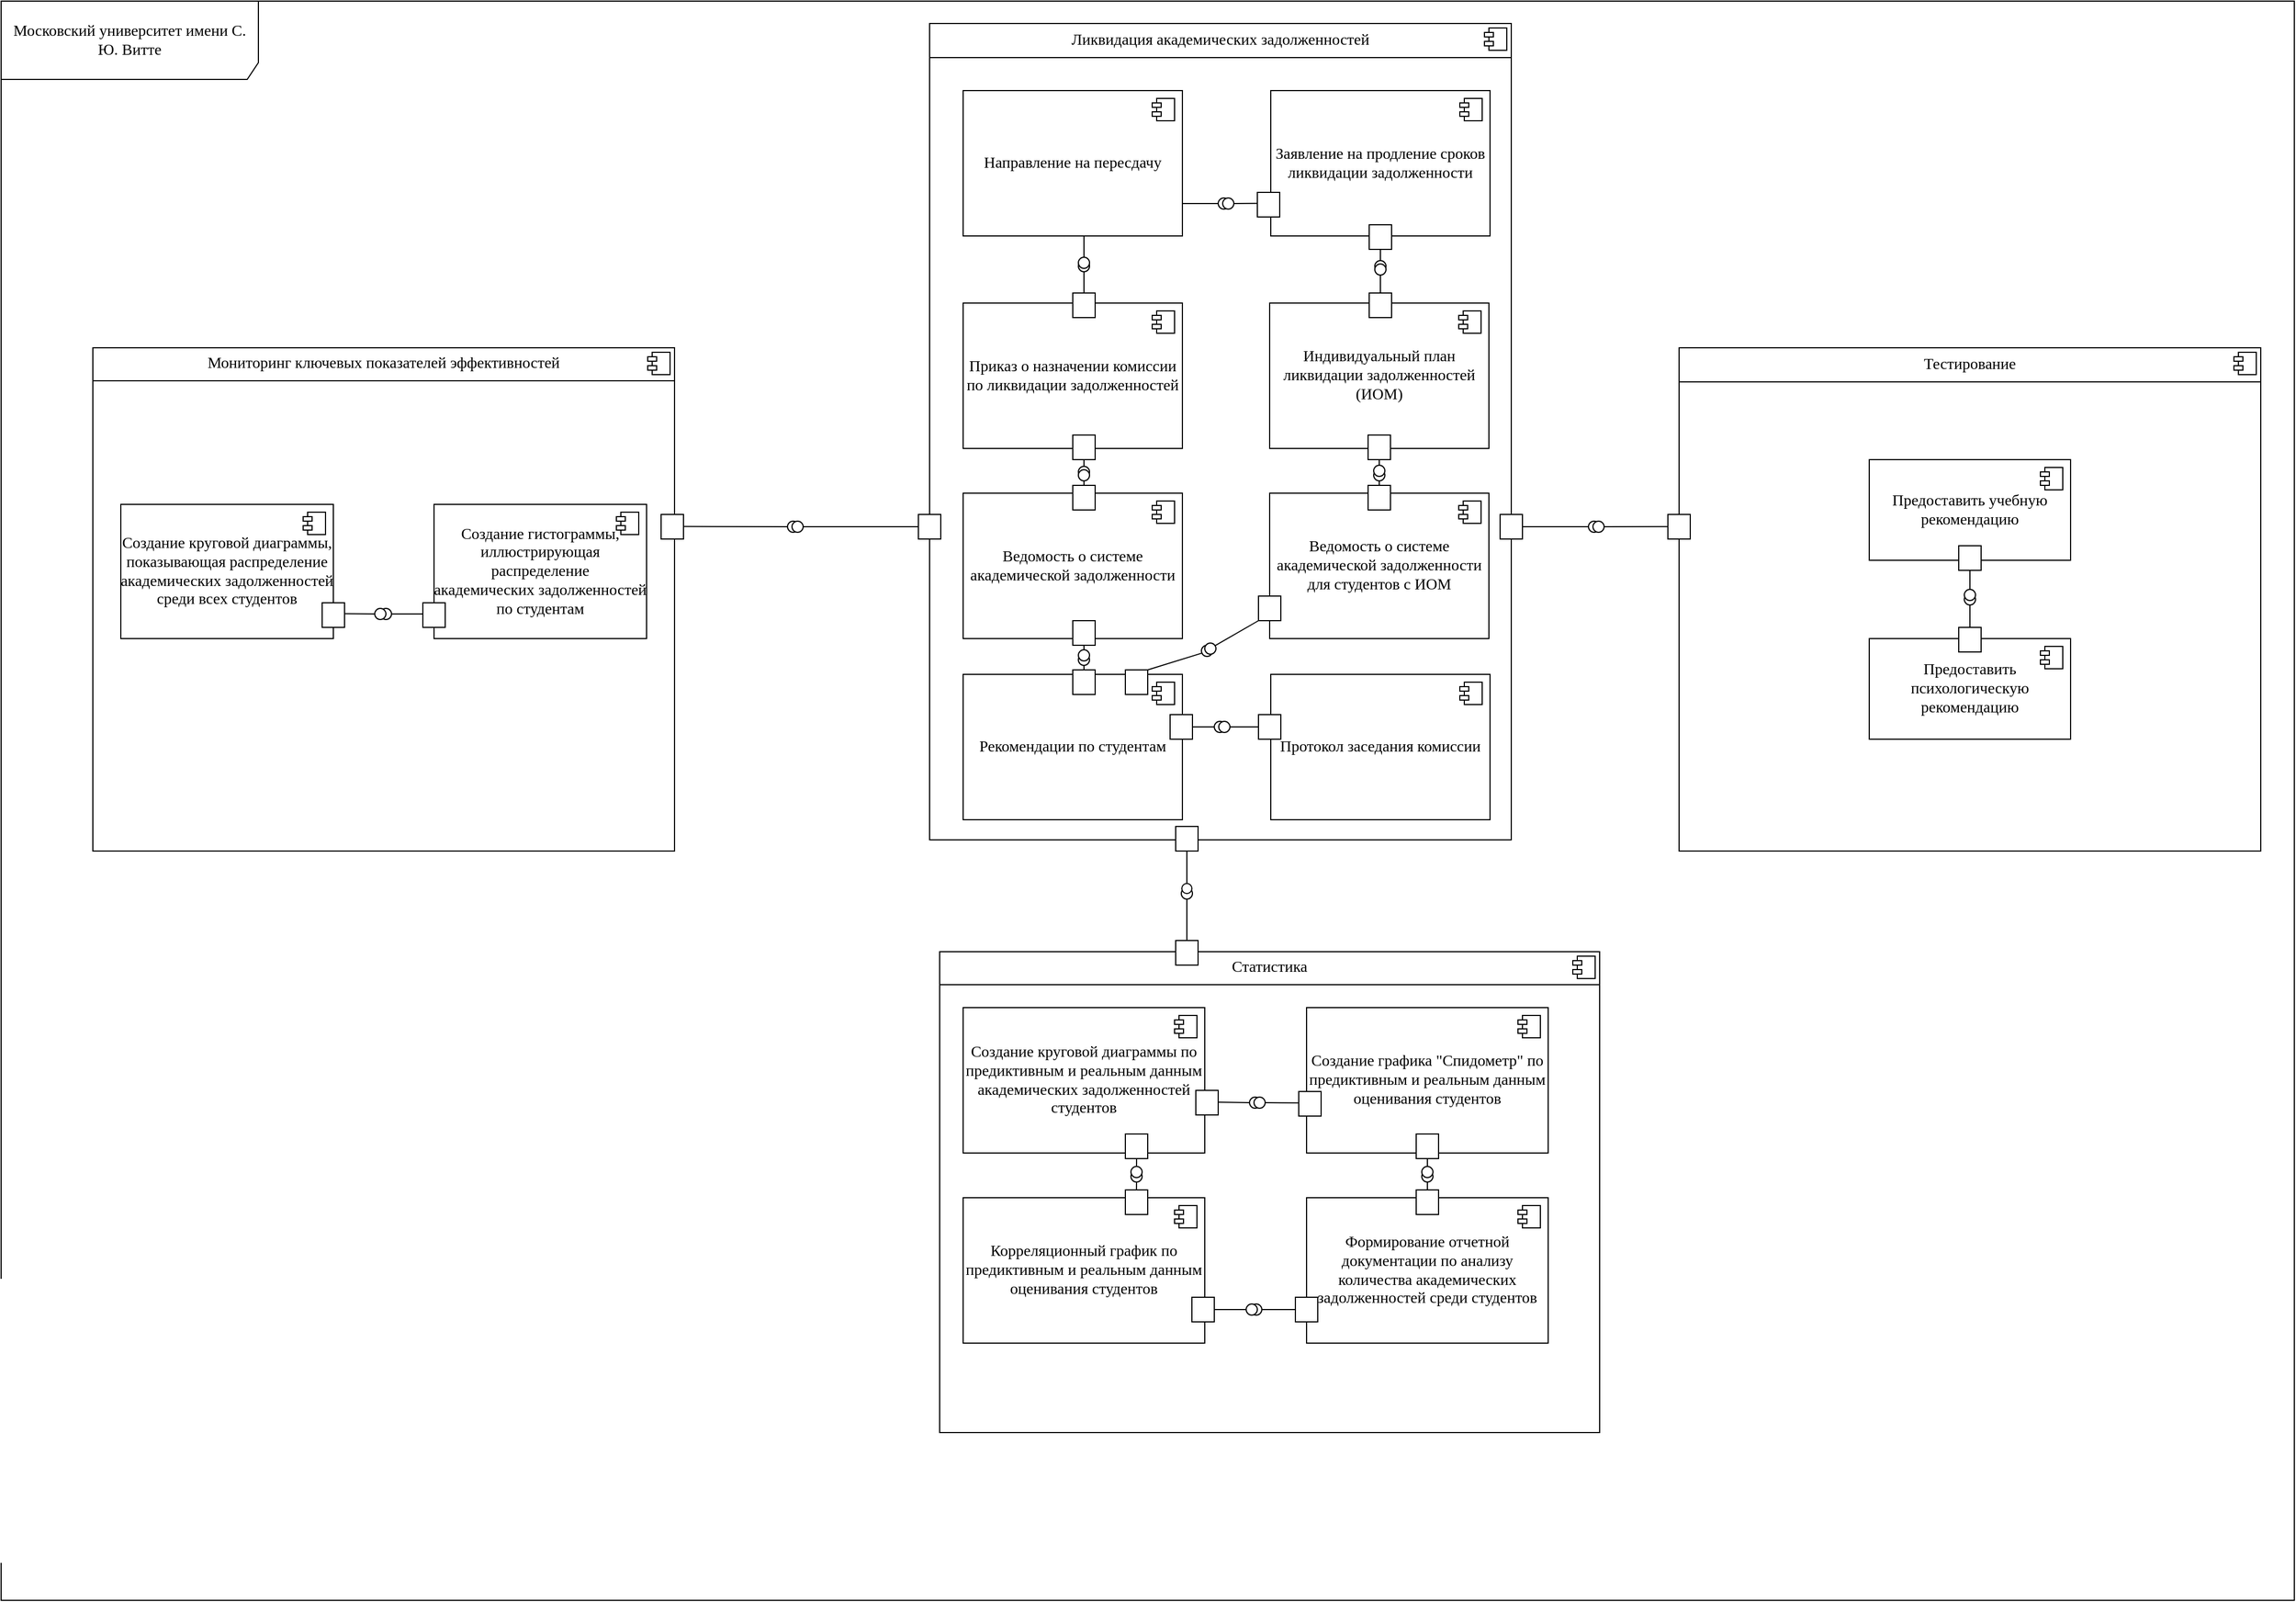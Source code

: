 <mxfile version="27.0.3">
  <diagram name="Страница — 1" id="tuDW8CyXOWbxXbq1CpbA">
    <mxGraphModel dx="2339" dy="2001" grid="1" gridSize="10" guides="1" tooltips="1" connect="1" arrows="1" fold="1" page="1" pageScale="1" pageWidth="827" pageHeight="1169" math="0" shadow="0">
      <root>
        <mxCell id="0" />
        <mxCell id="1" parent="0" />
        <mxCell id="GqfjoaPEXX9DiEDyRWb6-24" value="Московский университет имени С. Ю. Витте" style="shape=umlFrame;whiteSpace=wrap;html=1;pointerEvents=0;width=230;height=70;fontFamily=Times New Roman;fontSize=14;" parent="1" vertex="1">
          <mxGeometry x="-700" y="-350" width="2050" height="1430" as="geometry" />
        </mxCell>
        <mxCell id="eFST4AZn0hhs2lqFVO2i-1" value="&lt;p style=&quot;margin:0px;margin-top:6px;text-align:center;&quot;&gt;&lt;span style=&quot;font-family: &amp;quot;Times New Roman&amp;quot;; font-size: 14px;&quot;&gt;Мониторинг ключевых показателей эффективностей&lt;/span&gt;&lt;/p&gt;&lt;hr size=&quot;1&quot; style=&quot;border-style:solid;&quot;&gt;&lt;p style=&quot;margin:0px;margin-left:8px;&quot;&gt;&lt;br&gt;&lt;/p&gt;" style="align=left;overflow=fill;html=1;dropTarget=0;whiteSpace=wrap;" parent="1" vertex="1">
          <mxGeometry x="-618" y="-40" width="520" height="450" as="geometry" />
        </mxCell>
        <mxCell id="eFST4AZn0hhs2lqFVO2i-2" value="" style="shape=component;jettyWidth=8;jettyHeight=4;" parent="eFST4AZn0hhs2lqFVO2i-1" vertex="1">
          <mxGeometry x="1" width="20" height="20" relative="1" as="geometry">
            <mxPoint x="-24" y="4" as="offset" />
          </mxGeometry>
        </mxCell>
        <mxCell id="eFST4AZn0hhs2lqFVO2i-3" value="Создание круговой диаграммы, показывающая распределение академических&amp;nbsp;задолженностей среди всех студентов" style="html=1;dropTarget=0;whiteSpace=wrap;fontFamily=Times New Roman;fontSize=14;" parent="1" vertex="1">
          <mxGeometry x="-593" y="100" width="190" height="120" as="geometry" />
        </mxCell>
        <mxCell id="eFST4AZn0hhs2lqFVO2i-4" value="" style="shape=module;jettyWidth=8;jettyHeight=4;fontFamily=Times New Roman;fontSize=14;" parent="eFST4AZn0hhs2lqFVO2i-3" vertex="1">
          <mxGeometry x="1" width="20" height="20" relative="1" as="geometry">
            <mxPoint x="-27" y="7" as="offset" />
          </mxGeometry>
        </mxCell>
        <mxCell id="eFST4AZn0hhs2lqFVO2i-5" value="&lt;p style=&quot;margin:0px;margin-top:6px;text-align:center;&quot;&gt;&lt;span style=&quot;background-color: transparent;&quot;&gt;&lt;font face=&quot;Times New Roman&quot;&gt;&lt;span style=&quot;font-size: 14px;&quot;&gt;Статистика&lt;/span&gt;&lt;/font&gt;&lt;/span&gt;&lt;/p&gt;&lt;hr size=&quot;1&quot; style=&quot;border-style:solid;&quot;&gt;&lt;p style=&quot;margin:0px;margin-left:8px;&quot;&gt;&lt;br&gt;&lt;/p&gt;" style="align=left;overflow=fill;html=1;dropTarget=0;whiteSpace=wrap;" parent="1" vertex="1">
          <mxGeometry x="139" y="500" width="590" height="430" as="geometry" />
        </mxCell>
        <mxCell id="eFST4AZn0hhs2lqFVO2i-6" value="" style="shape=component;jettyWidth=8;jettyHeight=4;" parent="eFST4AZn0hhs2lqFVO2i-5" vertex="1">
          <mxGeometry x="1" width="20" height="20" relative="1" as="geometry">
            <mxPoint x="-24" y="4" as="offset" />
          </mxGeometry>
        </mxCell>
        <mxCell id="eFST4AZn0hhs2lqFVO2i-7" value="&lt;p style=&quot;margin:0px;margin-top:6px;text-align:center;&quot;&gt;&lt;span style=&quot;background-color: transparent; text-align: left; font-size: 14px;&quot;&gt;&lt;font face=&quot;Times New Roman&quot;&gt;Тестирование&lt;/font&gt;&lt;/span&gt;&lt;/p&gt;&lt;hr size=&quot;1&quot; style=&quot;border-style:solid;&quot;&gt;&lt;p style=&quot;margin:0px;margin-left:8px;&quot;&gt;&lt;br&gt;&lt;/p&gt;" style="align=left;overflow=fill;html=1;dropTarget=0;whiteSpace=wrap;" parent="1" vertex="1">
          <mxGeometry x="800" y="-40" width="520" height="450" as="geometry" />
        </mxCell>
        <mxCell id="eFST4AZn0hhs2lqFVO2i-8" value="" style="shape=component;jettyWidth=8;jettyHeight=4;" parent="eFST4AZn0hhs2lqFVO2i-7" vertex="1">
          <mxGeometry x="1" width="20" height="20" relative="1" as="geometry">
            <mxPoint x="-24" y="4" as="offset" />
          </mxGeometry>
        </mxCell>
        <mxCell id="eFST4AZn0hhs2lqFVO2i-9" value="Создание круговой диаграммы по предиктивным и реальным данным академических задолженностей студентов" style="html=1;dropTarget=0;whiteSpace=wrap;fontFamily=Times New Roman;fontSize=14;" parent="1" vertex="1">
          <mxGeometry x="160" y="550" width="216" height="130" as="geometry" />
        </mxCell>
        <mxCell id="eFST4AZn0hhs2lqFVO2i-10" value="" style="shape=module;jettyWidth=8;jettyHeight=4;fontFamily=Times New Roman;fontSize=14;" parent="eFST4AZn0hhs2lqFVO2i-9" vertex="1">
          <mxGeometry x="1" width="20" height="20" relative="1" as="geometry">
            <mxPoint x="-27" y="7" as="offset" />
          </mxGeometry>
        </mxCell>
        <mxCell id="eFST4AZn0hhs2lqFVO2i-11" value="Создание графика &quot;Спидометр&quot; по предиктивным и реальным данным оценивания студентов" style="html=1;dropTarget=0;whiteSpace=wrap;fontFamily=Times New Roman;fontSize=14;" parent="1" vertex="1">
          <mxGeometry x="467" y="550" width="216" height="130" as="geometry" />
        </mxCell>
        <mxCell id="eFST4AZn0hhs2lqFVO2i-12" value="" style="shape=module;jettyWidth=8;jettyHeight=4;fontFamily=Times New Roman;fontSize=14;" parent="eFST4AZn0hhs2lqFVO2i-11" vertex="1">
          <mxGeometry x="1" width="20" height="20" relative="1" as="geometry">
            <mxPoint x="-27" y="7" as="offset" />
          </mxGeometry>
        </mxCell>
        <mxCell id="eFST4AZn0hhs2lqFVO2i-13" value="Корреляционный график по предиктивным и реальным данным оценивания студентов" style="html=1;dropTarget=0;whiteSpace=wrap;fontFamily=Times New Roman;fontSize=14;" parent="1" vertex="1">
          <mxGeometry x="160" y="720" width="216" height="130" as="geometry" />
        </mxCell>
        <mxCell id="eFST4AZn0hhs2lqFVO2i-14" value="" style="shape=module;jettyWidth=8;jettyHeight=4;fontFamily=Times New Roman;fontSize=14;" parent="eFST4AZn0hhs2lqFVO2i-13" vertex="1">
          <mxGeometry x="1" width="20" height="20" relative="1" as="geometry">
            <mxPoint x="-27" y="7" as="offset" />
          </mxGeometry>
        </mxCell>
        <mxCell id="eFST4AZn0hhs2lqFVO2i-15" value="Формирование отчетной документации по анализу количества академических задолженностей среди студентов" style="html=1;dropTarget=0;whiteSpace=wrap;fontFamily=Times New Roman;fontSize=14;" parent="1" vertex="1">
          <mxGeometry x="467" y="720" width="216" height="130" as="geometry" />
        </mxCell>
        <mxCell id="eFST4AZn0hhs2lqFVO2i-16" value="" style="shape=module;jettyWidth=8;jettyHeight=4;fontFamily=Times New Roman;fontSize=14;" parent="eFST4AZn0hhs2lqFVO2i-15" vertex="1">
          <mxGeometry x="1" width="20" height="20" relative="1" as="geometry">
            <mxPoint x="-27" y="7" as="offset" />
          </mxGeometry>
        </mxCell>
        <mxCell id="eFST4AZn0hhs2lqFVO2i-25" value="" style="endArrow=none;html=1;rounded=0;entryX=0;entryY=0.5;entryDx=0;entryDy=0;exitX=1;exitY=0.5;exitDx=0;exitDy=0;" parent="1" source="3ke8UDndpjx4X5iE5hRl-86" target="qDimAyg0jFaIY0I--tQH-64" edge="1">
          <mxGeometry width="50" height="50" relative="1" as="geometry">
            <mxPoint x="263" y="860" as="sourcePoint" />
            <mxPoint x="291" y="881" as="targetPoint" />
          </mxGeometry>
        </mxCell>
        <mxCell id="eFST4AZn0hhs2lqFVO2i-24" value="" style="ellipse;whiteSpace=wrap;html=1;aspect=fixed;" parent="1" vertex="1">
          <mxGeometry x="417" y="815" width="10" height="10" as="geometry" />
        </mxCell>
        <mxCell id="eFST4AZn0hhs2lqFVO2i-29" value="" style="endArrow=none;html=1;rounded=0;entryX=0.717;entryY=0;entryDx=0;entryDy=0;exitX=0.5;exitY=1;exitDx=0;exitDy=0;entryPerimeter=0;" parent="1" source="eFST4AZn0hhs2lqFVO2i-30" target="eFST4AZn0hhs2lqFVO2i-13" edge="1">
          <mxGeometry width="50" height="50" relative="1" as="geometry">
            <mxPoint x="273" y="870" as="sourcePoint" />
            <mxPoint x="273" y="715" as="targetPoint" />
          </mxGeometry>
        </mxCell>
        <mxCell id="eFST4AZn0hhs2lqFVO2i-31" value="" style="endArrow=none;html=1;rounded=0;entryX=1;entryY=0.25;entryDx=0;entryDy=0;exitX=0.5;exitY=1;exitDx=0;exitDy=0;" parent="1" source="eFST4AZn0hhs2lqFVO2i-32" target="eFST4AZn0hhs2lqFVO2i-30" edge="1">
          <mxGeometry width="50" height="50" relative="1" as="geometry">
            <mxPoint x="340" y="690" as="sourcePoint" />
            <mxPoint x="273" y="715" as="targetPoint" />
          </mxGeometry>
        </mxCell>
        <mxCell id="eFST4AZn0hhs2lqFVO2i-30" value="" style="ellipse;whiteSpace=wrap;html=1;aspect=fixed;" parent="1" vertex="1">
          <mxGeometry x="310" y="696" width="10" height="10" as="geometry" />
        </mxCell>
        <mxCell id="eFST4AZn0hhs2lqFVO2i-33" value="" style="endArrow=none;html=1;rounded=0;entryX=0.5;entryY=0;entryDx=0;entryDy=0;exitX=0.718;exitY=1.002;exitDx=0;exitDy=0;exitPerimeter=0;" parent="1" source="eFST4AZn0hhs2lqFVO2i-9" target="eFST4AZn0hhs2lqFVO2i-32" edge="1">
          <mxGeometry width="50" height="50" relative="1" as="geometry">
            <mxPoint x="340" y="690" as="sourcePoint" />
            <mxPoint x="304" y="703" as="targetPoint" />
          </mxGeometry>
        </mxCell>
        <mxCell id="eFST4AZn0hhs2lqFVO2i-32" value="" style="ellipse;whiteSpace=wrap;html=1;aspect=fixed;" parent="1" vertex="1">
          <mxGeometry x="310" y="692" width="10" height="10" as="geometry" />
        </mxCell>
        <mxCell id="eFST4AZn0hhs2lqFVO2i-36" value="" style="endArrow=none;html=1;rounded=0;entryX=0;entryY=0.656;entryDx=0;entryDy=0;exitX=1;exitY=0.5;exitDx=0;exitDy=0;entryPerimeter=0;" parent="1" source="eFST4AZn0hhs2lqFVO2i-39" target="eFST4AZn0hhs2lqFVO2i-11" edge="1">
          <mxGeometry width="50" height="50" relative="1" as="geometry">
            <mxPoint x="350" y="700" as="sourcePoint" />
            <mxPoint x="460.0" y="660" as="targetPoint" />
          </mxGeometry>
        </mxCell>
        <mxCell id="eFST4AZn0hhs2lqFVO2i-38" value="" style="endArrow=none;html=1;rounded=0;entryX=0;entryY=0.5;entryDx=0;entryDy=0;exitX=1;exitY=0.649;exitDx=0;exitDy=0;exitPerimeter=0;" parent="1" source="eFST4AZn0hhs2lqFVO2i-9" target="eFST4AZn0hhs2lqFVO2i-37" edge="1">
          <mxGeometry width="50" height="50" relative="1" as="geometry">
            <mxPoint x="380.0" y="635" as="sourcePoint" />
            <mxPoint x="460" y="660" as="targetPoint" />
          </mxGeometry>
        </mxCell>
        <mxCell id="eFST4AZn0hhs2lqFVO2i-37" value="" style="ellipse;whiteSpace=wrap;html=1;aspect=fixed;" parent="1" vertex="1">
          <mxGeometry x="416" y="630" width="10" height="10" as="geometry" />
        </mxCell>
        <mxCell id="eFST4AZn0hhs2lqFVO2i-40" value="" style="endArrow=none;html=1;rounded=0;entryX=0;entryY=0.5;entryDx=0;entryDy=0;exitX=1;exitY=0.25;exitDx=0;exitDy=0;" parent="1" source="eFST4AZn0hhs2lqFVO2i-37" target="eFST4AZn0hhs2lqFVO2i-39" edge="1">
          <mxGeometry width="50" height="50" relative="1" as="geometry">
            <mxPoint x="413" y="643" as="sourcePoint" />
            <mxPoint x="460" y="660" as="targetPoint" />
          </mxGeometry>
        </mxCell>
        <mxCell id="eFST4AZn0hhs2lqFVO2i-39" value="" style="ellipse;whiteSpace=wrap;html=1;aspect=fixed;" parent="1" vertex="1">
          <mxGeometry x="420" y="630" width="10" height="10" as="geometry" />
        </mxCell>
        <mxCell id="eFST4AZn0hhs2lqFVO2i-43" value="" style="endArrow=none;html=1;rounded=0;entryX=0.5;entryY=0;entryDx=0;entryDy=0;exitX=0.5;exitY=1;exitDx=0;exitDy=0;" parent="1" source="eFST4AZn0hhs2lqFVO2i-44" target="eFST4AZn0hhs2lqFVO2i-15" edge="1">
          <mxGeometry width="50" height="50" relative="1" as="geometry">
            <mxPoint x="427" y="653" as="sourcePoint" />
            <mxPoint x="515" y="710" as="targetPoint" />
          </mxGeometry>
        </mxCell>
        <mxCell id="eFST4AZn0hhs2lqFVO2i-45" value="" style="endArrow=none;html=1;rounded=0;entryX=0.75;entryY=0;entryDx=0;entryDy=0;exitX=0.5;exitY=1;exitDx=0;exitDy=0;" parent="1" source="eFST4AZn0hhs2lqFVO2i-46" target="eFST4AZn0hhs2lqFVO2i-44" edge="1">
          <mxGeometry width="50" height="50" relative="1" as="geometry">
            <mxPoint x="580" y="690" as="sourcePoint" />
            <mxPoint x="515" y="710" as="targetPoint" />
          </mxGeometry>
        </mxCell>
        <mxCell id="eFST4AZn0hhs2lqFVO2i-44" value="" style="ellipse;whiteSpace=wrap;html=1;aspect=fixed;" parent="1" vertex="1">
          <mxGeometry x="570" y="696" width="10" height="10" as="geometry" />
        </mxCell>
        <mxCell id="eFST4AZn0hhs2lqFVO2i-47" value="" style="endArrow=none;html=1;rounded=0;entryX=0.5;entryY=0;entryDx=0;entryDy=0;exitX=0.5;exitY=1;exitDx=0;exitDy=0;" parent="1" source="eFST4AZn0hhs2lqFVO2i-11" target="eFST4AZn0hhs2lqFVO2i-46" edge="1">
          <mxGeometry width="50" height="50" relative="1" as="geometry">
            <mxPoint x="580" y="690" as="sourcePoint" />
            <mxPoint x="533" y="701" as="targetPoint" />
          </mxGeometry>
        </mxCell>
        <mxCell id="eFST4AZn0hhs2lqFVO2i-46" value="" style="ellipse;whiteSpace=wrap;html=1;aspect=fixed;" parent="1" vertex="1">
          <mxGeometry x="570" y="692" width="10" height="10" as="geometry" />
        </mxCell>
        <mxCell id="eFST4AZn0hhs2lqFVO2i-63" value="Предоставить учебную рекомендацию" style="html=1;dropTarget=0;whiteSpace=wrap;fontFamily=Times New Roman;fontSize=14;" parent="1" vertex="1">
          <mxGeometry x="970" y="60" width="180" height="90" as="geometry" />
        </mxCell>
        <mxCell id="eFST4AZn0hhs2lqFVO2i-64" value="" style="shape=module;jettyWidth=8;jettyHeight=4;fontFamily=Times New Roman;fontSize=14;" parent="eFST4AZn0hhs2lqFVO2i-63" vertex="1">
          <mxGeometry x="1" width="20" height="20" relative="1" as="geometry">
            <mxPoint x="-27" y="7" as="offset" />
          </mxGeometry>
        </mxCell>
        <mxCell id="eFST4AZn0hhs2lqFVO2i-65" value="Предоставить психологическую рекомендацию" style="html=1;dropTarget=0;whiteSpace=wrap;fontFamily=Times New Roman;fontSize=14;" parent="1" vertex="1">
          <mxGeometry x="970" y="220" width="180" height="90" as="geometry" />
        </mxCell>
        <mxCell id="eFST4AZn0hhs2lqFVO2i-66" value="" style="shape=module;jettyWidth=8;jettyHeight=4;fontFamily=Times New Roman;fontSize=14;" parent="eFST4AZn0hhs2lqFVO2i-65" vertex="1">
          <mxGeometry x="1" width="20" height="20" relative="1" as="geometry">
            <mxPoint x="-27" y="7" as="offset" />
          </mxGeometry>
        </mxCell>
        <mxCell id="eFST4AZn0hhs2lqFVO2i-75" value="" style="endArrow=none;html=1;rounded=0;exitX=0.5;exitY=0;exitDx=0;exitDy=0;entryX=0.5;entryY=1;entryDx=0;entryDy=0;" parent="1" source="eFST4AZn0hhs2lqFVO2i-78" target="eFST4AZn0hhs2lqFVO2i-63" edge="1">
          <mxGeometry width="50" height="50" relative="1" as="geometry">
            <mxPoint x="918" y="579" as="sourcePoint" />
            <mxPoint x="1060" y="160" as="targetPoint" />
          </mxGeometry>
        </mxCell>
        <mxCell id="eFST4AZn0hhs2lqFVO2i-77" value="" style="endArrow=none;html=1;rounded=0;exitX=0.5;exitY=0;exitDx=0;exitDy=0;entryX=0.5;entryY=1;entryDx=0;entryDy=0;" parent="1" source="eFST4AZn0hhs2lqFVO2i-65" target="eFST4AZn0hhs2lqFVO2i-76" edge="1">
          <mxGeometry width="50" height="50" relative="1" as="geometry">
            <mxPoint x="1060" y="210" as="sourcePoint" />
            <mxPoint x="1060" y="160" as="targetPoint" />
          </mxGeometry>
        </mxCell>
        <mxCell id="eFST4AZn0hhs2lqFVO2i-76" value="" style="ellipse;whiteSpace=wrap;html=1;aspect=fixed;" parent="1" vertex="1">
          <mxGeometry x="1055" y="180" width="10" height="10" as="geometry" />
        </mxCell>
        <mxCell id="eFST4AZn0hhs2lqFVO2i-79" value="" style="endArrow=none;html=1;rounded=0;exitX=0.5;exitY=0;exitDx=0;exitDy=0;entryX=0.5;entryY=1;entryDx=0;entryDy=0;" parent="1" source="eFST4AZn0hhs2lqFVO2i-76" target="eFST4AZn0hhs2lqFVO2i-78" edge="1">
          <mxGeometry width="50" height="50" relative="1" as="geometry">
            <mxPoint x="1060" y="180" as="sourcePoint" />
            <mxPoint x="1060" y="160" as="targetPoint" />
          </mxGeometry>
        </mxCell>
        <mxCell id="eFST4AZn0hhs2lqFVO2i-78" value="" style="ellipse;whiteSpace=wrap;html=1;aspect=fixed;" parent="1" vertex="1">
          <mxGeometry x="1055" y="176" width="10" height="10" as="geometry" />
        </mxCell>
        <mxCell id="eFST4AZn0hhs2lqFVO2i-90" value="Создание гистограммы, иллюстрирующая распределение академических&amp;nbsp;задолженностей по студентам" style="html=1;dropTarget=0;whiteSpace=wrap;fontFamily=Times New Roman;fontSize=14;" parent="1" vertex="1">
          <mxGeometry x="-313" y="100" width="190" height="120" as="geometry" />
        </mxCell>
        <mxCell id="eFST4AZn0hhs2lqFVO2i-91" value="" style="shape=module;jettyWidth=8;jettyHeight=4;fontFamily=Times New Roman;fontSize=14;" parent="eFST4AZn0hhs2lqFVO2i-90" vertex="1">
          <mxGeometry x="1" width="20" height="20" relative="1" as="geometry">
            <mxPoint x="-27" y="7" as="offset" />
          </mxGeometry>
        </mxCell>
        <mxCell id="eFST4AZn0hhs2lqFVO2i-102" value="" style="endArrow=none;html=1;rounded=0;entryX=-0.009;entryY=0.456;entryDx=0;entryDy=0;exitX=1;exitY=0.5;exitDx=0;exitDy=0;entryPerimeter=0;" parent="1" source="eFST4AZn0hhs2lqFVO2i-114" target="3ke8UDndpjx4X5iE5hRl-100" edge="1">
          <mxGeometry width="50" height="50" relative="1" as="geometry">
            <mxPoint x="-259" y="210" as="sourcePoint" />
            <mxPoint x="-314" y="85" as="targetPoint" />
          </mxGeometry>
        </mxCell>
        <mxCell id="eFST4AZn0hhs2lqFVO2i-113" value="" style="endArrow=none;html=1;rounded=0;entryX=0;entryY=0.5;entryDx=0;entryDy=0;entryPerimeter=0;exitX=1;exitY=0.5;exitDx=0;exitDy=0;" parent="1" source="eFST4AZn0hhs2lqFVO2i-114" target="eFST4AZn0hhs2lqFVO2i-112" edge="1">
          <mxGeometry width="50" height="50" relative="1" as="geometry">
            <mxPoint x="-200" y="115" as="sourcePoint" />
            <mxPoint x="-150" y="150" as="targetPoint" />
          </mxGeometry>
        </mxCell>
        <mxCell id="eFST4AZn0hhs2lqFVO2i-115" value="" style="endArrow=none;html=1;rounded=0;entryX=0;entryY=0.5;entryDx=0;entryDy=0;entryPerimeter=0;exitX=1;exitY=0.5;exitDx=0;exitDy=0;" parent="1" source="eFST4AZn0hhs2lqFVO2i-112" target="eFST4AZn0hhs2lqFVO2i-114" edge="1">
          <mxGeometry width="50" height="50" relative="1" as="geometry">
            <mxPoint x="-170" y="130" as="sourcePoint" />
            <mxPoint x="-150" y="150" as="targetPoint" />
          </mxGeometry>
        </mxCell>
        <mxCell id="mNeHW8iMTvMaGaCUjGPF-1" value="&lt;p style=&quot;text-align: center; margin: 6px 0px 0px;&quot;&gt;&lt;span style=&quot;background-color: transparent; text-align: left; font-size: 14px;&quot;&gt;&lt;font face=&quot;Times New Roman&quot;&gt;Ликвидация академических задолженностей&lt;/font&gt;&lt;/span&gt;&lt;/p&gt;&lt;hr size=&quot;1&quot; style=&quot;border-style:solid;&quot;&gt;&lt;p style=&quot;margin:0px;margin-left:8px;&quot;&gt;&lt;br&gt;&lt;/p&gt;" style="align=left;overflow=fill;html=1;dropTarget=0;whiteSpace=wrap;" parent="1" vertex="1">
          <mxGeometry x="130" y="-330" width="520" height="730" as="geometry" />
        </mxCell>
        <mxCell id="mNeHW8iMTvMaGaCUjGPF-2" value="" style="shape=component;jettyWidth=8;jettyHeight=4;" parent="mNeHW8iMTvMaGaCUjGPF-1" vertex="1">
          <mxGeometry x="1" width="20" height="20" relative="1" as="geometry">
            <mxPoint x="-24" y="4" as="offset" />
          </mxGeometry>
        </mxCell>
        <mxCell id="mNeHW8iMTvMaGaCUjGPF-4" value="" style="endArrow=none;html=1;rounded=0;entryX=0;entryY=0.5;entryDx=0;entryDy=0;entryPerimeter=0;exitX=1;exitY=0.5;exitDx=0;exitDy=0;" parent="1" source="eFST4AZn0hhs2lqFVO2i-112" target="eFST4AZn0hhs2lqFVO2i-114" edge="1">
          <mxGeometry width="50" height="50" relative="1" as="geometry">
            <mxPoint x="-403" y="105" as="sourcePoint" />
            <mxPoint x="-180" y="130" as="targetPoint" />
          </mxGeometry>
        </mxCell>
        <mxCell id="eFST4AZn0hhs2lqFVO2i-114" value="" style="ellipse;whiteSpace=wrap;html=1;aspect=fixed;" parent="1" vertex="1">
          <mxGeometry x="-361" y="193" width="10" height="10" as="geometry" />
        </mxCell>
        <mxCell id="mNeHW8iMTvMaGaCUjGPF-5" value="" style="endArrow=none;html=1;rounded=0;entryX=0;entryY=0.5;entryDx=0;entryDy=0;entryPerimeter=0;exitX=0.974;exitY=0.441;exitDx=0;exitDy=0;exitPerimeter=0;" parent="1" source="3ke8UDndpjx4X5iE5hRl-99" target="eFST4AZn0hhs2lqFVO2i-112" edge="1">
          <mxGeometry width="50" height="50" relative="1" as="geometry">
            <mxPoint x="-403" y="105" as="sourcePoint" />
            <mxPoint x="-270" y="122" as="targetPoint" />
          </mxGeometry>
        </mxCell>
        <mxCell id="eFST4AZn0hhs2lqFVO2i-112" value="" style="ellipse;whiteSpace=wrap;html=1;aspect=fixed;" parent="1" vertex="1">
          <mxGeometry x="-366" y="193" width="10" height="10" as="geometry" />
        </mxCell>
        <mxCell id="mNeHW8iMTvMaGaCUjGPF-20" value="&lt;span style=&quot;text-align: start; caret-color: rgb(51, 144, 236); white-space-collapse: preserve; background-color: rgb(255, 255, 255);&quot;&gt;Заявление на продление сроков ликвидации задолженности&lt;/span&gt;" style="html=1;dropTarget=0;whiteSpace=wrap;fontFamily=Times New Roman;fontSize=14;" parent="1" vertex="1">
          <mxGeometry x="435" y="-270" width="196" height="130" as="geometry" />
        </mxCell>
        <mxCell id="mNeHW8iMTvMaGaCUjGPF-21" value="" style="shape=module;jettyWidth=8;jettyHeight=4;fontFamily=Times New Roman;fontSize=14;" parent="mNeHW8iMTvMaGaCUjGPF-20" vertex="1">
          <mxGeometry x="1" width="20" height="20" relative="1" as="geometry">
            <mxPoint x="-27" y="7" as="offset" />
          </mxGeometry>
        </mxCell>
        <mxCell id="mNeHW8iMTvMaGaCUjGPF-22" value="Направление на пересдачу" style="html=1;dropTarget=0;whiteSpace=wrap;fontFamily=Times New Roman;fontSize=14;" parent="1" vertex="1">
          <mxGeometry x="160" y="-270" width="196" height="130" as="geometry" />
        </mxCell>
        <mxCell id="mNeHW8iMTvMaGaCUjGPF-23" value="" style="shape=module;jettyWidth=8;jettyHeight=4;fontFamily=Times New Roman;fontSize=14;" parent="mNeHW8iMTvMaGaCUjGPF-22" vertex="1">
          <mxGeometry x="1" width="20" height="20" relative="1" as="geometry">
            <mxPoint x="-27" y="7" as="offset" />
          </mxGeometry>
        </mxCell>
        <mxCell id="mNeHW8iMTvMaGaCUjGPF-24" value="&lt;span style=&quot;text-align: start; caret-color: rgb(51, 144, 236); white-space-collapse: preserve; background-color: rgb(255, 255, 255);&quot;&gt;Приказ о назначении комиссии по ликвидации задолженностей&lt;/span&gt;" style="html=1;dropTarget=0;whiteSpace=wrap;fontFamily=Times New Roman;fontSize=14;" parent="1" vertex="1">
          <mxGeometry x="160" y="-80" width="196" height="130" as="geometry" />
        </mxCell>
        <mxCell id="mNeHW8iMTvMaGaCUjGPF-25" value="" style="shape=module;jettyWidth=8;jettyHeight=4;fontFamily=Times New Roman;fontSize=14;" parent="mNeHW8iMTvMaGaCUjGPF-24" vertex="1">
          <mxGeometry x="1" width="20" height="20" relative="1" as="geometry">
            <mxPoint x="-27" y="7" as="offset" />
          </mxGeometry>
        </mxCell>
        <mxCell id="mNeHW8iMTvMaGaCUjGPF-26" value="&lt;span style=&quot;text-align: start; caret-color: rgb(51, 144, 236); white-space-collapse: preserve; background-color: rgb(255, 255, 255);&quot;&gt;Ведомость о системе академической задолженности для студентов с ИОМ&lt;/span&gt;" style="html=1;dropTarget=0;whiteSpace=wrap;fontFamily=Times New Roman;fontSize=14;" parent="1" vertex="1">
          <mxGeometry x="434" y="90" width="196" height="130" as="geometry" />
        </mxCell>
        <mxCell id="mNeHW8iMTvMaGaCUjGPF-27" value="" style="shape=module;jettyWidth=8;jettyHeight=4;fontFamily=Times New Roman;fontSize=14;" parent="mNeHW8iMTvMaGaCUjGPF-26" vertex="1">
          <mxGeometry x="1" width="20" height="20" relative="1" as="geometry">
            <mxPoint x="-27" y="7" as="offset" />
          </mxGeometry>
        </mxCell>
        <mxCell id="mNeHW8iMTvMaGaCUjGPF-28" value="&lt;span style=&quot;text-align: start; caret-color: rgb(51, 144, 236); white-space-collapse: preserve; background-color: rgb(255, 255, 255);&quot;&gt;Индивидуальный план ликвидации задолженностей (ИОМ)&lt;/span&gt;" style="html=1;dropTarget=0;whiteSpace=wrap;fontFamily=Times New Roman;fontSize=14;" parent="1" vertex="1">
          <mxGeometry x="434" y="-80" width="196" height="130" as="geometry" />
        </mxCell>
        <mxCell id="mNeHW8iMTvMaGaCUjGPF-29" value="" style="shape=module;jettyWidth=8;jettyHeight=4;fontFamily=Times New Roman;fontSize=14;" parent="mNeHW8iMTvMaGaCUjGPF-28" vertex="1">
          <mxGeometry x="1" width="20" height="20" relative="1" as="geometry">
            <mxPoint x="-27" y="7" as="offset" />
          </mxGeometry>
        </mxCell>
        <mxCell id="mNeHW8iMTvMaGaCUjGPF-30" value="&lt;span style=&quot;text-align: start; caret-color: rgb(51, 144, 236); white-space-collapse: preserve; background-color: rgb(255, 255, 255);&quot;&gt;Протокол заседания комиссии&lt;/span&gt;" style="html=1;dropTarget=0;whiteSpace=wrap;fontFamily=Times New Roman;fontSize=14;" parent="1" vertex="1">
          <mxGeometry x="435" y="252" width="196" height="130" as="geometry" />
        </mxCell>
        <mxCell id="mNeHW8iMTvMaGaCUjGPF-31" value="" style="shape=module;jettyWidth=8;jettyHeight=4;fontFamily=Times New Roman;fontSize=14;" parent="mNeHW8iMTvMaGaCUjGPF-30" vertex="1">
          <mxGeometry x="1" width="20" height="20" relative="1" as="geometry">
            <mxPoint x="-27" y="7" as="offset" />
          </mxGeometry>
        </mxCell>
        <mxCell id="3ke8UDndpjx4X5iE5hRl-6" value="" style="ellipse;whiteSpace=wrap;html=1;align=center;aspect=fixed;fillColor=none;strokeColor=none;resizable=0;perimeter=centerPerimeter;rotatable=0;allowArrows=0;points=[];outlineConnect=1;" parent="1" vertex="1">
          <mxGeometry x="435" y="420" width="10" height="10" as="geometry" />
        </mxCell>
        <mxCell id="3ke8UDndpjx4X5iE5hRl-35" value="" style="ellipse;whiteSpace=wrap;html=1;align=center;aspect=fixed;fillColor=none;strokeColor=none;resizable=0;perimeter=centerPerimeter;rotatable=0;allowArrows=0;points=[];outlineConnect=1;" parent="1" vertex="1">
          <mxGeometry x="396" y="172" width="10" height="10" as="geometry" />
        </mxCell>
        <mxCell id="3ke8UDndpjx4X5iE5hRl-43" value="" style="endArrow=none;html=1;rounded=0;exitX=0;exitY=0.5;exitDx=0;exitDy=0;" parent="1" target="3ke8UDndpjx4X5iE5hRl-73" edge="1">
          <mxGeometry width="50" height="50" relative="1" as="geometry">
            <mxPoint x="719.0" y="120" as="sourcePoint" />
            <mxPoint x="650.52" y="120.6" as="targetPoint" />
          </mxGeometry>
        </mxCell>
        <mxCell id="3ke8UDndpjx4X5iE5hRl-45" value="" style="endArrow=none;html=1;rounded=0;exitX=-0.003;exitY=0.33;exitDx=0;exitDy=0;entryX=1.003;entryY=0.619;entryDx=0;entryDy=0;entryPerimeter=0;exitPerimeter=0;" parent="1" source="3ke8UDndpjx4X5iE5hRl-46" target="3ke8UDndpjx4X5iE5hRl-44" edge="1">
          <mxGeometry width="50" height="50" relative="1" as="geometry">
            <mxPoint x="798" y="109" as="sourcePoint" />
            <mxPoint x="652" y="106" as="targetPoint" />
          </mxGeometry>
        </mxCell>
        <mxCell id="3ke8UDndpjx4X5iE5hRl-44" value="" style="ellipse;whiteSpace=wrap;html=1;aspect=fixed;" parent="1" vertex="1">
          <mxGeometry x="719" y="115" width="10" height="10" as="geometry" />
        </mxCell>
        <mxCell id="3ke8UDndpjx4X5iE5hRl-47" value="" style="endArrow=none;html=1;rounded=0;entryX=1;entryY=0.5;entryDx=0;entryDy=0;exitX=0;exitY=0.353;exitDx=0;exitDy=0;exitPerimeter=0;" parent="1" edge="1">
          <mxGeometry width="50" height="50" relative="1" as="geometry">
            <mxPoint x="800" y="119.85" as="sourcePoint" />
            <mxPoint x="733.0" y="120" as="targetPoint" />
          </mxGeometry>
        </mxCell>
        <mxCell id="3ke8UDndpjx4X5iE5hRl-46" value="" style="ellipse;whiteSpace=wrap;html=1;aspect=fixed;" parent="1" vertex="1">
          <mxGeometry x="723" y="115" width="10" height="10" as="geometry" />
        </mxCell>
        <mxCell id="3ke8UDndpjx4X5iE5hRl-71" value="" style="rounded=0;whiteSpace=wrap;html=1;" parent="1" vertex="1">
          <mxGeometry x="522" y="38" width="20" height="22" as="geometry" />
        </mxCell>
        <mxCell id="3ke8UDndpjx4X5iE5hRl-72" value="" style="rounded=0;whiteSpace=wrap;html=1;" parent="1" vertex="1">
          <mxGeometry x="522" y="83" width="20" height="22" as="geometry" />
        </mxCell>
        <mxCell id="3ke8UDndpjx4X5iE5hRl-73" value="" style="rounded=0;whiteSpace=wrap;html=1;" parent="1" vertex="1">
          <mxGeometry x="640" y="109" width="20" height="22" as="geometry" />
        </mxCell>
        <mxCell id="3ke8UDndpjx4X5iE5hRl-75" value="" style="rounded=0;whiteSpace=wrap;html=1;" parent="1" vertex="1">
          <mxGeometry x="790" y="109" width="20" height="22" as="geometry" />
        </mxCell>
        <mxCell id="3ke8UDndpjx4X5iE5hRl-76" value="" style="rounded=0;whiteSpace=wrap;html=1;" parent="1" vertex="1">
          <mxGeometry x="1050" y="137" width="20" height="22" as="geometry" />
        </mxCell>
        <mxCell id="3ke8UDndpjx4X5iE5hRl-77" value="" style="rounded=0;whiteSpace=wrap;html=1;" parent="1" vertex="1">
          <mxGeometry x="1050" y="210" width="20" height="22" as="geometry" />
        </mxCell>
        <mxCell id="3ke8UDndpjx4X5iE5hRl-80" value="" style="rounded=0;whiteSpace=wrap;html=1;" parent="1" vertex="1">
          <mxGeometry x="368" y="624" width="20" height="22" as="geometry" />
        </mxCell>
        <mxCell id="3ke8UDndpjx4X5iE5hRl-81" value="" style="rounded=0;whiteSpace=wrap;html=1;" parent="1" vertex="1">
          <mxGeometry x="460" y="625" width="20" height="22" as="geometry" />
        </mxCell>
        <mxCell id="3ke8UDndpjx4X5iE5hRl-82" value="" style="rounded=0;whiteSpace=wrap;html=1;" parent="1" vertex="1">
          <mxGeometry x="565" y="663" width="20" height="22" as="geometry" />
        </mxCell>
        <mxCell id="3ke8UDndpjx4X5iE5hRl-83" value="" style="rounded=0;whiteSpace=wrap;html=1;" parent="1" vertex="1">
          <mxGeometry x="565" y="713" width="20" height="22" as="geometry" />
        </mxCell>
        <mxCell id="3ke8UDndpjx4X5iE5hRl-86" value="" style="rounded=0;whiteSpace=wrap;html=1;" parent="1" vertex="1">
          <mxGeometry x="364.5" y="809" width="20" height="22" as="geometry" />
        </mxCell>
        <mxCell id="3ke8UDndpjx4X5iE5hRl-88" value="" style="rounded=0;whiteSpace=wrap;html=1;" parent="1" vertex="1">
          <mxGeometry x="305" y="713" width="20" height="22" as="geometry" />
        </mxCell>
        <mxCell id="3ke8UDndpjx4X5iE5hRl-89" value="" style="rounded=0;whiteSpace=wrap;html=1;" parent="1" vertex="1">
          <mxGeometry x="305" y="663" width="20" height="22" as="geometry" />
        </mxCell>
        <mxCell id="3ke8UDndpjx4X5iE5hRl-99" value="" style="rounded=0;whiteSpace=wrap;html=1;" parent="1" vertex="1">
          <mxGeometry x="-413" y="188" width="20" height="22" as="geometry" />
        </mxCell>
        <mxCell id="3ke8UDndpjx4X5iE5hRl-100" value="" style="rounded=0;whiteSpace=wrap;html=1;" parent="1" vertex="1">
          <mxGeometry x="-323" y="188" width="20" height="22" as="geometry" />
        </mxCell>
        <mxCell id="qDimAyg0jFaIY0I--tQH-1" value="" style="endArrow=none;html=1;rounded=0;entryX=0.5;entryY=1;entryDx=0;entryDy=0;exitX=0.5;exitY=0;exitDx=0;exitDy=0;" parent="1" source="qDimAyg0jFaIY0I--tQH-2" target="qDimAyg0jFaIY0I--tQH-6" edge="1">
          <mxGeometry width="50" height="50" relative="1" as="geometry">
            <mxPoint x="560.5" y="412" as="sourcePoint" />
            <mxPoint x="560.56" y="350" as="targetPoint" />
          </mxGeometry>
        </mxCell>
        <mxCell id="qDimAyg0jFaIY0I--tQH-3" value="" style="endArrow=none;html=1;rounded=0;exitX=0.511;exitY=0.001;exitDx=0;exitDy=0;entryX=0.594;entryY=1;entryDx=0;entryDy=0;entryPerimeter=0;exitPerimeter=0;" parent="1" source="qDimAyg0jFaIY0I--tQH-4" target="qDimAyg0jFaIY0I--tQH-2" edge="1">
          <mxGeometry width="50" height="50" relative="1" as="geometry">
            <mxPoint x="440" y="497" as="sourcePoint" />
            <mxPoint x="439" y="350" as="targetPoint" />
          </mxGeometry>
        </mxCell>
        <mxCell id="qDimAyg0jFaIY0I--tQH-5" value="" style="endArrow=none;html=1;rounded=0;exitX=0.5;exitY=0;exitDx=0;exitDy=0;entryX=0.5;entryY=1;entryDx=0;entryDy=0;" parent="1" source="qDimAyg0jFaIY0I--tQH-7" target="qDimAyg0jFaIY0I--tQH-4" edge="1">
          <mxGeometry width="50" height="50" relative="1" as="geometry">
            <mxPoint x="440" y="501" as="sourcePoint" />
            <mxPoint x="440" y="420" as="targetPoint" />
          </mxGeometry>
        </mxCell>
        <mxCell id="qDimAyg0jFaIY0I--tQH-4" value="" style="ellipse;whiteSpace=wrap;html=1;aspect=fixed;" parent="1" vertex="1">
          <mxGeometry x="355" y="443" width="10" height="10" as="geometry" />
        </mxCell>
        <mxCell id="qDimAyg0jFaIY0I--tQH-6" value="" style="rounded=0;whiteSpace=wrap;html=1;" parent="1" vertex="1">
          <mxGeometry x="350" y="388" width="20" height="22" as="geometry" />
        </mxCell>
        <mxCell id="qDimAyg0jFaIY0I--tQH-7" value="" style="rounded=0;whiteSpace=wrap;html=1;" parent="1" vertex="1">
          <mxGeometry x="350" y="490" width="20" height="22" as="geometry" />
        </mxCell>
        <mxCell id="qDimAyg0jFaIY0I--tQH-2" value="" style="ellipse;whiteSpace=wrap;html=1;aspect=fixed;" parent="1" vertex="1">
          <mxGeometry x="355.5" y="439" width="9" height="9" as="geometry" />
        </mxCell>
        <mxCell id="qDimAyg0jFaIY0I--tQH-13" value="" style="endArrow=none;html=1;rounded=0;exitX=1;exitY=0.5;exitDx=0;exitDy=0;entryX=0;entryY=0.5;entryDx=0;entryDy=0;" parent="1" source="qDimAyg0jFaIY0I--tQH-20" target="qDimAyg0jFaIY0I--tQH-17" edge="1">
          <mxGeometry width="50" height="50" relative="1" as="geometry">
            <mxPoint x="-298" y="175" as="sourcePoint" />
            <mxPoint x="-298" y="147" as="targetPoint" />
          </mxGeometry>
        </mxCell>
        <mxCell id="qDimAyg0jFaIY0I--tQH-14" value="" style="ellipse;whiteSpace=wrap;html=1;aspect=fixed;" parent="1" vertex="1">
          <mxGeometry x="3" y="115" width="10" height="10" as="geometry" />
        </mxCell>
        <mxCell id="qDimAyg0jFaIY0I--tQH-17" value="" style="rounded=0;whiteSpace=wrap;html=1;" parent="1" vertex="1">
          <mxGeometry x="120" y="109" width="20" height="22" as="geometry" />
        </mxCell>
        <mxCell id="qDimAyg0jFaIY0I--tQH-21" value="" style="endArrow=none;html=1;rounded=0;exitX=1;exitY=0.355;exitDx=0;exitDy=0;exitPerimeter=0;entryX=0;entryY=0.5;entryDx=0;entryDy=0;" parent="1" source="eFST4AZn0hhs2lqFVO2i-1" target="qDimAyg0jFaIY0I--tQH-14" edge="1">
          <mxGeometry width="50" height="50" relative="1" as="geometry">
            <mxPoint x="-100" y="120" as="sourcePoint" />
            <mxPoint y="120" as="targetPoint" />
          </mxGeometry>
        </mxCell>
        <mxCell id="qDimAyg0jFaIY0I--tQH-20" value="" style="ellipse;whiteSpace=wrap;html=1;aspect=fixed;" parent="1" vertex="1">
          <mxGeometry x="7" y="115" width="10" height="10" as="geometry" />
        </mxCell>
        <mxCell id="qDimAyg0jFaIY0I--tQH-23" value="" style="rounded=0;whiteSpace=wrap;html=1;" parent="1" vertex="1">
          <mxGeometry x="-110" y="109" width="20" height="22" as="geometry" />
        </mxCell>
        <mxCell id="qDimAyg0jFaIY0I--tQH-29" value="" style="endArrow=none;html=1;rounded=0;exitX=0;exitY=0.5;exitDx=0;exitDy=0;entryX=1.002;entryY=0.777;entryDx=0;entryDy=0;entryPerimeter=0;" parent="1" source="qDimAyg0jFaIY0I--tQH-30" target="mNeHW8iMTvMaGaCUjGPF-22" edge="1">
          <mxGeometry width="50" height="50" relative="1" as="geometry">
            <mxPoint x="27" y="130" as="sourcePoint" />
            <mxPoint x="360" y="-169" as="targetPoint" />
          </mxGeometry>
        </mxCell>
        <mxCell id="qDimAyg0jFaIY0I--tQH-30" value="" style="ellipse;whiteSpace=wrap;html=1;aspect=fixed;" parent="1" vertex="1">
          <mxGeometry x="388" y="-174" width="10" height="10" as="geometry" />
        </mxCell>
        <mxCell id="qDimAyg0jFaIY0I--tQH-32" value="" style="ellipse;whiteSpace=wrap;html=1;aspect=fixed;" parent="1" vertex="1">
          <mxGeometry x="392" y="-174" width="10" height="10" as="geometry" />
        </mxCell>
        <mxCell id="qDimAyg0jFaIY0I--tQH-38" value="" style="ellipse;whiteSpace=wrap;html=1;aspect=fixed;" parent="1" vertex="1">
          <mxGeometry x="263" y="-118" width="10" height="10" as="geometry" />
        </mxCell>
        <mxCell id="qDimAyg0jFaIY0I--tQH-40" value="" style="ellipse;whiteSpace=wrap;html=1;aspect=fixed;" parent="1" vertex="1">
          <mxGeometry x="263" y="-121" width="10" height="10" as="geometry" />
        </mxCell>
        <mxCell id="qDimAyg0jFaIY0I--tQH-44" value="" style="ellipse;whiteSpace=wrap;html=1;aspect=fixed;" parent="1" vertex="1">
          <mxGeometry x="527" y="69" width="10" height="10" as="geometry" />
        </mxCell>
        <mxCell id="qDimAyg0jFaIY0I--tQH-45" value="" style="ellipse;whiteSpace=wrap;html=1;aspect=fixed;" parent="1" vertex="1">
          <mxGeometry x="527" y="65" width="10" height="10" as="geometry" />
        </mxCell>
        <mxCell id="qDimAyg0jFaIY0I--tQH-50" value="" style="ellipse;whiteSpace=wrap;html=1;aspect=fixed;" parent="1" vertex="1">
          <mxGeometry x="263" y="66" width="10" height="10" as="geometry" />
        </mxCell>
        <mxCell id="qDimAyg0jFaIY0I--tQH-51" value="" style="ellipse;whiteSpace=wrap;html=1;aspect=fixed;" parent="1" vertex="1">
          <mxGeometry x="263" y="69" width="10" height="10" as="geometry" />
        </mxCell>
        <mxCell id="qDimAyg0jFaIY0I--tQH-57" value="" style="rounded=0;whiteSpace=wrap;html=1;" parent="1" vertex="1">
          <mxGeometry x="523" y="-89" width="20" height="22" as="geometry" />
        </mxCell>
        <mxCell id="qDimAyg0jFaIY0I--tQH-62" value="" style="ellipse;whiteSpace=wrap;html=1;aspect=fixed;" parent="1" vertex="1">
          <mxGeometry x="528" y="-118" width="10" height="10" as="geometry" />
        </mxCell>
        <mxCell id="qDimAyg0jFaIY0I--tQH-63" value="" style="ellipse;whiteSpace=wrap;html=1;aspect=fixed;" parent="1" vertex="1">
          <mxGeometry x="528" y="-115" width="10" height="10" as="geometry" />
        </mxCell>
        <mxCell id="qDimAyg0jFaIY0I--tQH-64" value="" style="rounded=0;whiteSpace=wrap;html=1;" parent="1" vertex="1">
          <mxGeometry x="457" y="809" width="20" height="22" as="geometry" />
        </mxCell>
        <mxCell id="qDimAyg0jFaIY0I--tQH-66" value="" style="ellipse;whiteSpace=wrap;html=1;aspect=fixed;" parent="1" vertex="1">
          <mxGeometry x="413" y="815" width="10" height="10" as="geometry" />
        </mxCell>
        <mxCell id="h5vMAyPGVkw1FBVXfQim-1" value="&lt;div style=&quot;&quot;&gt;&lt;span style=&quot;caret-color: rgb(51, 144, 236); white-space-collapse: preserve; background-color: rgb(255, 255, 255);&quot;&gt;Ведомость о системе академической задолженности&lt;/span&gt;&lt;/div&gt;" style="html=1;dropTarget=0;whiteSpace=wrap;fontFamily=Times New Roman;fontSize=14;align=center;" parent="1" vertex="1">
          <mxGeometry x="160" y="90" width="196" height="130" as="geometry" />
        </mxCell>
        <mxCell id="h5vMAyPGVkw1FBVXfQim-2" value="" style="shape=module;jettyWidth=8;jettyHeight=4;fontFamily=Times New Roman;fontSize=14;" parent="h5vMAyPGVkw1FBVXfQim-1" vertex="1">
          <mxGeometry x="1" width="20" height="20" relative="1" as="geometry">
            <mxPoint x="-27" y="7" as="offset" />
          </mxGeometry>
        </mxCell>
        <mxCell id="h5vMAyPGVkw1FBVXfQim-3" value="" style="rounded=0;whiteSpace=wrap;html=1;" parent="1" vertex="1">
          <mxGeometry x="424" y="182" width="20" height="22" as="geometry" />
        </mxCell>
        <mxCell id="h5vMAyPGVkw1FBVXfQim-6" value="" style="rounded=0;whiteSpace=wrap;html=1;" parent="1" vertex="1">
          <mxGeometry x="258" y="204" width="20" height="22" as="geometry" />
        </mxCell>
        <mxCell id="h5vMAyPGVkw1FBVXfQim-7" value="" style="rounded=0;whiteSpace=wrap;html=1;" parent="1" vertex="1">
          <mxGeometry x="424" y="288" width="20" height="22" as="geometry" />
        </mxCell>
        <mxCell id="h5vMAyPGVkw1FBVXfQim-9" value="" style="ellipse;whiteSpace=wrap;html=1;aspect=fixed;" parent="1" vertex="1">
          <mxGeometry x="373" y="226" width="10" height="10" as="geometry" />
        </mxCell>
        <mxCell id="h5vMAyPGVkw1FBVXfQim-10" value="" style="ellipse;whiteSpace=wrap;html=1;aspect=fixed;" parent="1" vertex="1">
          <mxGeometry x="376" y="224" width="10" height="10" as="geometry" />
        </mxCell>
        <mxCell id="h5vMAyPGVkw1FBVXfQim-11" value="" style="ellipse;whiteSpace=wrap;html=1;aspect=fixed;" parent="1" vertex="1">
          <mxGeometry x="263" y="234" width="10" height="10" as="geometry" />
        </mxCell>
        <mxCell id="h5vMAyPGVkw1FBVXfQim-12" value="" style="ellipse;whiteSpace=wrap;html=1;aspect=fixed;" parent="1" vertex="1">
          <mxGeometry x="263" y="230" width="10" height="10" as="geometry" />
        </mxCell>
        <mxCell id="s9BmGMDub0F0NrdFg57L-1" value="" style="endArrow=none;html=1;rounded=0;exitX=1;exitY=0.5;exitDx=0;exitDy=0;entryX=-0.002;entryY=0.775;entryDx=0;entryDy=0;entryPerimeter=0;" parent="1" source="qDimAyg0jFaIY0I--tQH-32" target="mNeHW8iMTvMaGaCUjGPF-20" edge="1">
          <mxGeometry width="50" height="50" relative="1" as="geometry">
            <mxPoint x="404" y="-159" as="sourcePoint" />
            <mxPoint x="375" y="-159" as="targetPoint" />
          </mxGeometry>
        </mxCell>
        <mxCell id="s9BmGMDub0F0NrdFg57L-3" value="" style="endArrow=none;html=1;rounded=0;entryX=0.5;entryY=0;entryDx=0;entryDy=0;" parent="1" target="qDimAyg0jFaIY0I--tQH-40" edge="1">
          <mxGeometry width="50" height="50" relative="1" as="geometry">
            <mxPoint x="268" y="-140" as="sourcePoint" />
            <mxPoint x="445" y="-159" as="targetPoint" />
          </mxGeometry>
        </mxCell>
        <mxCell id="s9BmGMDub0F0NrdFg57L-4" value="" style="rounded=0;whiteSpace=wrap;html=1;" parent="1" vertex="1">
          <mxGeometry x="258" y="-89" width="20" height="22" as="geometry" />
        </mxCell>
        <mxCell id="s9BmGMDub0F0NrdFg57L-6" value="" style="endArrow=none;html=1;rounded=0;exitX=0.5;exitY=1;exitDx=0;exitDy=0;entryX=0.5;entryY=0;entryDx=0;entryDy=0;" parent="1" source="qDimAyg0jFaIY0I--tQH-38" target="s9BmGMDub0F0NrdFg57L-4" edge="1">
          <mxGeometry width="50" height="50" relative="1" as="geometry">
            <mxPoint x="278" y="-118" as="sourcePoint" />
            <mxPoint x="278" y="-97" as="targetPoint" />
          </mxGeometry>
        </mxCell>
        <mxCell id="s9BmGMDub0F0NrdFg57L-7" value="" style="rounded=0;whiteSpace=wrap;html=1;" parent="1" vertex="1">
          <mxGeometry x="523" y="-150" width="20" height="22" as="geometry" />
        </mxCell>
        <mxCell id="s9BmGMDub0F0NrdFg57L-8" value="" style="endArrow=none;html=1;rounded=0;exitX=0.5;exitY=0;exitDx=0;exitDy=0;entryX=0.5;entryY=1;entryDx=0;entryDy=0;" parent="1" source="qDimAyg0jFaIY0I--tQH-62" target="s9BmGMDub0F0NrdFg57L-7" edge="1">
          <mxGeometry width="50" height="50" relative="1" as="geometry">
            <mxPoint x="418" y="-159" as="sourcePoint" />
            <mxPoint x="445" y="-159" as="targetPoint" />
          </mxGeometry>
        </mxCell>
        <mxCell id="s9BmGMDub0F0NrdFg57L-9" value="" style="endArrow=none;html=1;rounded=0;exitX=0.5;exitY=0;exitDx=0;exitDy=0;entryX=0.5;entryY=1;entryDx=0;entryDy=0;" parent="1" source="qDimAyg0jFaIY0I--tQH-57" target="qDimAyg0jFaIY0I--tQH-63" edge="1">
          <mxGeometry width="50" height="50" relative="1" as="geometry">
            <mxPoint x="542" y="-108" as="sourcePoint" />
            <mxPoint x="542" y="-118" as="targetPoint" />
          </mxGeometry>
        </mxCell>
        <mxCell id="s9BmGMDub0F0NrdFg57L-10" value="" style="rounded=0;whiteSpace=wrap;html=1;" parent="1" vertex="1">
          <mxGeometry x="258" y="83" width="20" height="22" as="geometry" />
        </mxCell>
        <mxCell id="s9BmGMDub0F0NrdFg57L-11" value="" style="rounded=0;whiteSpace=wrap;html=1;" parent="1" vertex="1">
          <mxGeometry x="258" y="38" width="20" height="22" as="geometry" />
        </mxCell>
        <mxCell id="s9BmGMDub0F0NrdFg57L-14" value="" style="endArrow=none;html=1;rounded=0;exitX=0.5;exitY=1;exitDx=0;exitDy=0;entryX=0.5;entryY=0;entryDx=0;entryDy=0;" parent="1" source="s9BmGMDub0F0NrdFg57L-11" target="qDimAyg0jFaIY0I--tQH-50" edge="1">
          <mxGeometry width="50" height="50" relative="1" as="geometry">
            <mxPoint x="280" y="60" as="sourcePoint" />
            <mxPoint x="280" y="73" as="targetPoint" />
          </mxGeometry>
        </mxCell>
        <mxCell id="s9BmGMDub0F0NrdFg57L-15" value="" style="endArrow=none;html=1;rounded=0;exitX=0.5;exitY=1;exitDx=0;exitDy=0;entryX=0.5;entryY=0;entryDx=0;entryDy=0;" parent="1" source="qDimAyg0jFaIY0I--tQH-51" target="s9BmGMDub0F0NrdFg57L-10" edge="1">
          <mxGeometry width="50" height="50" relative="1" as="geometry">
            <mxPoint x="278" y="70" as="sourcePoint" />
            <mxPoint x="278" y="76" as="targetPoint" />
          </mxGeometry>
        </mxCell>
        <mxCell id="s9BmGMDub0F0NrdFg57L-19" value="" style="endArrow=none;html=1;rounded=0;exitX=1;exitY=0;exitDx=0;exitDy=0;entryX=0.07;entryY=0.692;entryDx=0;entryDy=0;entryPerimeter=0;" parent="1" source="isYizfcXqoN6yURj9zSh-16" target="h5vMAyPGVkw1FBVXfQim-9" edge="1">
          <mxGeometry width="50" height="50" relative="1" as="geometry">
            <mxPoint x="330" y="233" as="sourcePoint" />
            <mxPoint x="376" y="208" as="targetPoint" />
          </mxGeometry>
        </mxCell>
        <mxCell id="s9BmGMDub0F0NrdFg57L-20" value="" style="endArrow=none;html=1;rounded=0;exitX=0;exitY=1;exitDx=0;exitDy=0;entryX=0.93;entryY=0.237;entryDx=0;entryDy=0;entryPerimeter=0;" parent="1" source="h5vMAyPGVkw1FBVXfQim-3" target="h5vMAyPGVkw1FBVXfQim-10" edge="1">
          <mxGeometry width="50" height="50" relative="1" as="geometry">
            <mxPoint x="375" y="203" as="sourcePoint" />
            <mxPoint x="390" y="220" as="targetPoint" />
          </mxGeometry>
        </mxCell>
        <mxCell id="s9BmGMDub0F0NrdFg57L-23" value="" style="rounded=0;whiteSpace=wrap;html=1;" parent="1" vertex="1">
          <mxGeometry x="423" y="-179" width="20" height="22" as="geometry" />
        </mxCell>
        <mxCell id="isYizfcXqoN6yURj9zSh-1" value="&lt;div style=&quot;text-align: start;&quot;&gt;&lt;span style=&quot;white-space-collapse: preserve; caret-color: rgb(51, 144, 236); background-color: rgb(255, 255, 255);&quot;&gt;Рекомендации по студентам&lt;/span&gt;&lt;/div&gt;" style="html=1;dropTarget=0;whiteSpace=wrap;fontFamily=Times New Roman;fontSize=14;" parent="1" vertex="1">
          <mxGeometry x="160" y="252" width="196" height="130" as="geometry" />
        </mxCell>
        <mxCell id="isYizfcXqoN6yURj9zSh-2" value="" style="shape=module;jettyWidth=8;jettyHeight=4;fontFamily=Times New Roman;fontSize=14;" parent="isYizfcXqoN6yURj9zSh-1" vertex="1">
          <mxGeometry x="1" width="20" height="20" relative="1" as="geometry">
            <mxPoint x="-27" y="7" as="offset" />
          </mxGeometry>
        </mxCell>
        <mxCell id="isYizfcXqoN6yURj9zSh-5" value="" style="endArrow=none;html=1;rounded=0;exitX=0.5;exitY=1;exitDx=0;exitDy=0;entryX=0.5;entryY=0;entryDx=0;entryDy=0;" parent="1" source="3ke8UDndpjx4X5iE5hRl-71" target="qDimAyg0jFaIY0I--tQH-45" edge="1">
          <mxGeometry width="50" height="50" relative="1" as="geometry">
            <mxPoint x="278" y="89" as="sourcePoint" />
            <mxPoint x="278" y="99" as="targetPoint" />
          </mxGeometry>
        </mxCell>
        <mxCell id="isYizfcXqoN6yURj9zSh-6" value="" style="endArrow=none;html=1;rounded=0;exitX=0.5;exitY=1;exitDx=0;exitDy=0;entryX=0.5;entryY=0;entryDx=0;entryDy=0;" parent="1" source="qDimAyg0jFaIY0I--tQH-44" target="3ke8UDndpjx4X5iE5hRl-72" edge="1">
          <mxGeometry width="50" height="50" relative="1" as="geometry">
            <mxPoint x="542" y="70" as="sourcePoint" />
            <mxPoint x="542" y="75" as="targetPoint" />
          </mxGeometry>
        </mxCell>
        <mxCell id="isYizfcXqoN6yURj9zSh-8" value="" style="endArrow=none;html=1;rounded=0;exitX=0.5;exitY=1;exitDx=0;exitDy=0;entryX=0.5;entryY=0;entryDx=0;entryDy=0;" parent="1" source="h5vMAyPGVkw1FBVXfQim-6" target="h5vMAyPGVkw1FBVXfQim-12" edge="1">
          <mxGeometry width="50" height="50" relative="1" as="geometry">
            <mxPoint x="278" y="228" as="sourcePoint" />
            <mxPoint x="278" y="234" as="targetPoint" />
          </mxGeometry>
        </mxCell>
        <mxCell id="isYizfcXqoN6yURj9zSh-9" value="" style="endArrow=none;html=1;rounded=0;exitX=0.5;exitY=1;exitDx=0;exitDy=0;entryX=0.5;entryY=0;entryDx=0;entryDy=0;" parent="1" source="h5vMAyPGVkw1FBVXfQim-11" target="isYizfcXqoN6yURj9zSh-10" edge="1">
          <mxGeometry width="50" height="50" relative="1" as="geometry">
            <mxPoint x="278" y="236" as="sourcePoint" />
            <mxPoint x="278" y="240" as="targetPoint" />
          </mxGeometry>
        </mxCell>
        <mxCell id="isYizfcXqoN6yURj9zSh-10" value="" style="rounded=0;whiteSpace=wrap;html=1;" parent="1" vertex="1">
          <mxGeometry x="258" y="248" width="20" height="22" as="geometry" />
        </mxCell>
        <mxCell id="isYizfcXqoN6yURj9zSh-11" value="" style="rounded=0;whiteSpace=wrap;html=1;" parent="1" vertex="1">
          <mxGeometry x="345" y="288" width="20" height="22" as="geometry" />
        </mxCell>
        <mxCell id="isYizfcXqoN6yURj9zSh-12" value="" style="ellipse;whiteSpace=wrap;html=1;aspect=fixed;" parent="1" vertex="1">
          <mxGeometry x="384.5" y="294" width="10" height="10" as="geometry" />
        </mxCell>
        <mxCell id="isYizfcXqoN6yURj9zSh-13" value="" style="ellipse;whiteSpace=wrap;html=1;aspect=fixed;" parent="1" vertex="1">
          <mxGeometry x="388.5" y="294" width="10" height="10" as="geometry" />
        </mxCell>
        <mxCell id="isYizfcXqoN6yURj9zSh-14" value="" style="endArrow=none;html=1;rounded=0;exitX=0;exitY=0.5;exitDx=0;exitDy=0;entryX=1;entryY=0.5;entryDx=0;entryDy=0;" parent="1" source="isYizfcXqoN6yURj9zSh-12" target="isYizfcXqoN6yURj9zSh-11" edge="1">
          <mxGeometry width="50" height="50" relative="1" as="geometry">
            <mxPoint x="278" y="254" as="sourcePoint" />
            <mxPoint x="278" y="258" as="targetPoint" />
          </mxGeometry>
        </mxCell>
        <mxCell id="isYizfcXqoN6yURj9zSh-15" value="" style="endArrow=none;html=1;rounded=0;exitX=1;exitY=0.5;exitDx=0;exitDy=0;entryX=0;entryY=0.5;entryDx=0;entryDy=0;" parent="1" source="isYizfcXqoN6yURj9zSh-13" target="h5vMAyPGVkw1FBVXfQim-7" edge="1">
          <mxGeometry width="50" height="50" relative="1" as="geometry">
            <mxPoint x="395" y="309" as="sourcePoint" />
            <mxPoint x="375" y="309" as="targetPoint" />
          </mxGeometry>
        </mxCell>
        <mxCell id="isYizfcXqoN6yURj9zSh-16" value="" style="rounded=0;whiteSpace=wrap;html=1;" parent="1" vertex="1">
          <mxGeometry x="305" y="248" width="20" height="22" as="geometry" />
        </mxCell>
      </root>
    </mxGraphModel>
  </diagram>
</mxfile>
